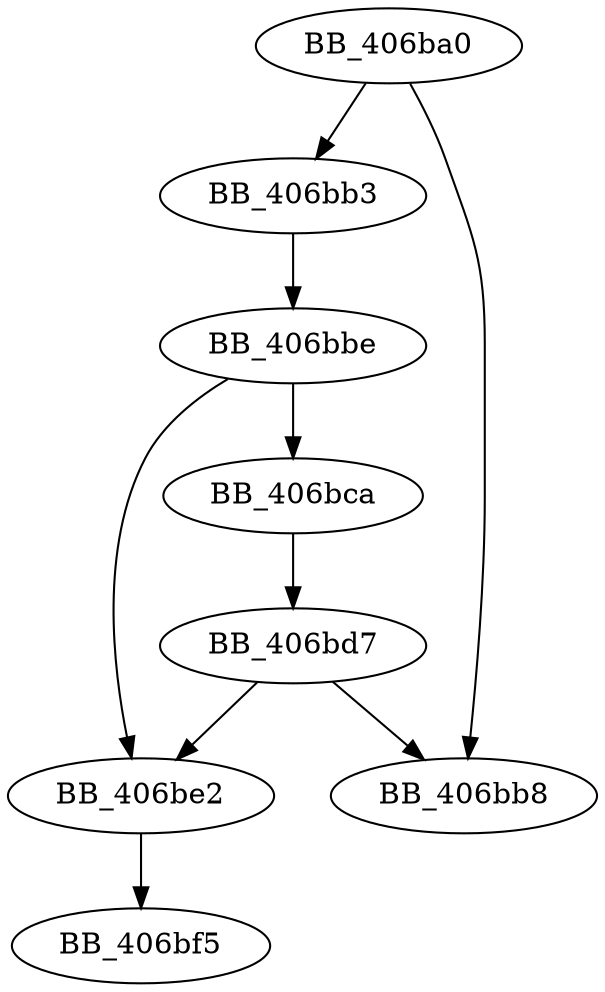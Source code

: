DiGraph sub_406BA0{
BB_406ba0->BB_406bb3
BB_406ba0->BB_406bb8
BB_406bb3->BB_406bbe
BB_406bbe->BB_406bca
BB_406bbe->BB_406be2
BB_406bca->BB_406bd7
BB_406bd7->BB_406bb8
BB_406bd7->BB_406be2
BB_406be2->BB_406bf5
}
